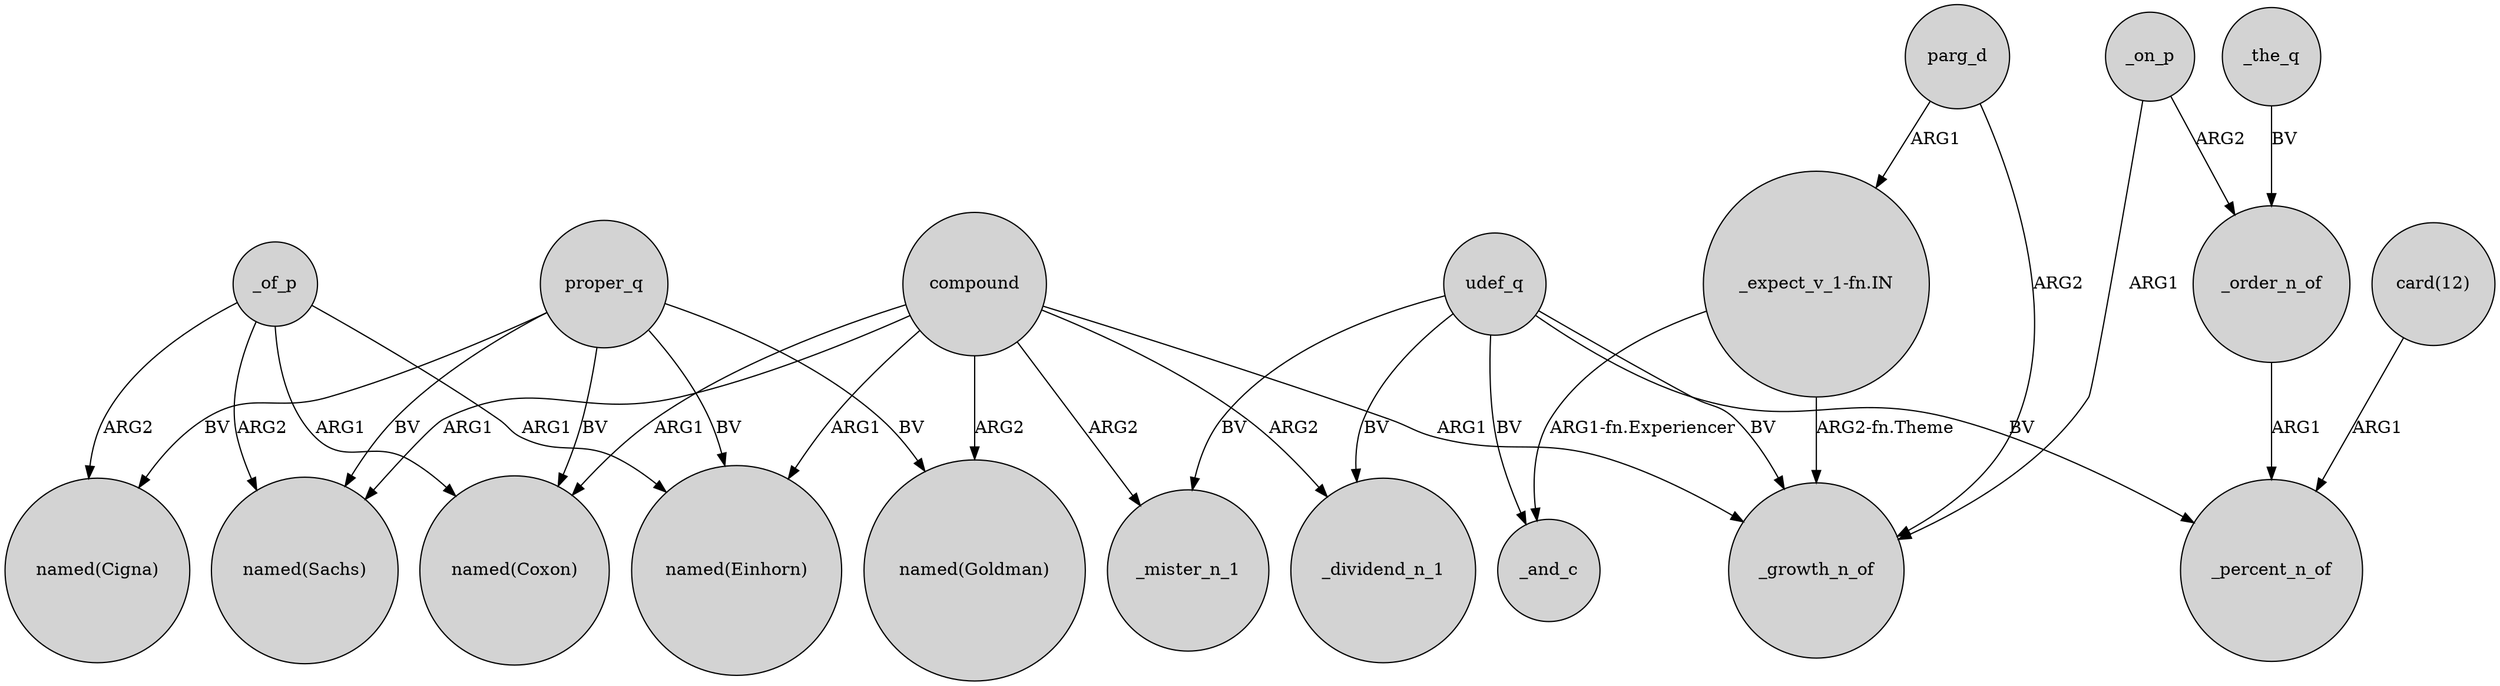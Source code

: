 digraph {
	node [shape=circle style=filled]
	_of_p -> "named(Sachs)" [label=ARG2]
	_of_p -> "named(Coxon)" [label=ARG1]
	compound -> "named(Coxon)" [label=ARG1]
	proper_q -> "named(Cigna)" [label=BV]
	compound -> _mister_n_1 [label=ARG2]
	compound -> "named(Sachs)" [label=ARG1]
	proper_q -> "named(Coxon)" [label=BV]
	udef_q -> _mister_n_1 [label=BV]
	_the_q -> _order_n_of [label=BV]
	_order_n_of -> _percent_n_of [label=ARG1]
	_of_p -> "named(Einhorn)" [label=ARG1]
	parg_d -> _growth_n_of [label=ARG2]
	"_expect_v_1-fn.IN" -> _growth_n_of [label="ARG2-fn.Theme"]
	_on_p -> _growth_n_of [label=ARG1]
	proper_q -> "named(Goldman)" [label=BV]
	proper_q -> "named(Einhorn)" [label=BV]
	"_expect_v_1-fn.IN" -> _and_c [label="ARG1-fn.Experiencer"]
	_on_p -> _order_n_of [label=ARG2]
	compound -> "named(Goldman)" [label=ARG2]
	parg_d -> "_expect_v_1-fn.IN" [label=ARG1]
	compound -> "named(Einhorn)" [label=ARG1]
	proper_q -> "named(Sachs)" [label=BV]
	"card(12)" -> _percent_n_of [label=ARG1]
	_of_p -> "named(Cigna)" [label=ARG2]
	compound -> _dividend_n_1 [label=ARG2]
	compound -> _growth_n_of [label=ARG1]
	udef_q -> _dividend_n_1 [label=BV]
	udef_q -> _percent_n_of [label=BV]
	udef_q -> _growth_n_of [label=BV]
	udef_q -> _and_c [label=BV]
}
